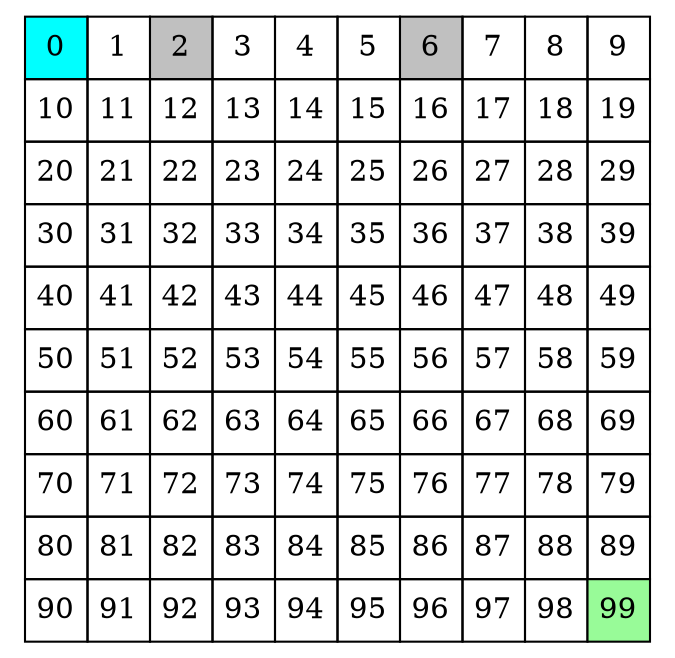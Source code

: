 digraph G
{
node [shape=plaintext]
a[label=<<TABLE BORDER="0" CELLBORDER="1" CELLSPACING="0">
<TR>
<TD width="30" height="30" fixedsize="true" BGCOLOR="cyan">0</TD>
<TD width="30" height="30" fixedsize="true">1</TD>
<TD width="30" height="30" fixedsize="true" BGCOLOR="gray">2</TD>
<TD width="30" height="30" fixedsize="true">3</TD>
<TD width="30" height="30" fixedsize="true">4</TD>
<TD width="30" height="30" fixedsize="true">5</TD>
<TD width="30" height="30" fixedsize="true" BGCOLOR="gray">6</TD>
<TD width="30" height="30" fixedsize="true">7</TD>
<TD width="30" height="30" fixedsize="true">8</TD>
<TD width="30" height="30" fixedsize="true">9</TD>
</TR>
<TR>
<TD width="30" height="30" fixedsize="true">10</TD>
<TD width="30" height="30" fixedsize="true">11</TD>
<TD width="30" height="30" fixedsize="true">12</TD>
<TD width="30" height="30" fixedsize="true">13</TD>
<TD width="30" height="30" fixedsize="true">14</TD>
<TD width="30" height="30" fixedsize="true">15</TD>
<TD width="30" height="30" fixedsize="true">16</TD>
<TD width="30" height="30" fixedsize="true">17</TD>
<TD width="30" height="30" fixedsize="true">18</TD>
<TD width="30" height="30" fixedsize="true">19</TD>
</TR>
<TR>
<TD width="30" height="30" fixedsize="true">20</TD>
<TD width="30" height="30" fixedsize="true">21</TD>
<TD width="30" height="30" fixedsize="true">22</TD>
<TD width="30" height="30" fixedsize="true">23</TD>
<TD width="30" height="30" fixedsize="true">24</TD>
<TD width="30" height="30" fixedsize="true">25</TD>
<TD width="30" height="30" fixedsize="true">26</TD>
<TD width="30" height="30" fixedsize="true">27</TD>
<TD width="30" height="30" fixedsize="true">28</TD>
<TD width="30" height="30" fixedsize="true">29</TD>
</TR>
<TR>
<TD width="30" height="30" fixedsize="true">30</TD>
<TD width="30" height="30" fixedsize="true">31</TD>
<TD width="30" height="30" fixedsize="true">32</TD>
<TD width="30" height="30" fixedsize="true">33</TD>
<TD width="30" height="30" fixedsize="true">34</TD>
<TD width="30" height="30" fixedsize="true">35</TD>
<TD width="30" height="30" fixedsize="true">36</TD>
<TD width="30" height="30" fixedsize="true">37</TD>
<TD width="30" height="30" fixedsize="true">38</TD>
<TD width="30" height="30" fixedsize="true">39</TD>
</TR>
<TR>
<TD width="30" height="30" fixedsize="true">40</TD>
<TD width="30" height="30" fixedsize="true">41</TD>
<TD width="30" height="30" fixedsize="true">42</TD>
<TD width="30" height="30" fixedsize="true">43</TD>
<TD width="30" height="30" fixedsize="true">44</TD>
<TD width="30" height="30" fixedsize="true">45</TD>
<TD width="30" height="30" fixedsize="true">46</TD>
<TD width="30" height="30" fixedsize="true">47</TD>
<TD width="30" height="30" fixedsize="true">48</TD>
<TD width="30" height="30" fixedsize="true">49</TD>
</TR>
<TR>
<TD width="30" height="30" fixedsize="true">50</TD>
<TD width="30" height="30" fixedsize="true">51</TD>
<TD width="30" height="30" fixedsize="true">52</TD>
<TD width="30" height="30" fixedsize="true">53</TD>
<TD width="30" height="30" fixedsize="true">54</TD>
<TD width="30" height="30" fixedsize="true">55</TD>
<TD width="30" height="30" fixedsize="true">56</TD>
<TD width="30" height="30" fixedsize="true">57</TD>
<TD width="30" height="30" fixedsize="true">58</TD>
<TD width="30" height="30" fixedsize="true">59</TD>
</TR>
<TR>
<TD width="30" height="30" fixedsize="true">60</TD>
<TD width="30" height="30" fixedsize="true">61</TD>
<TD width="30" height="30" fixedsize="true">62</TD>
<TD width="30" height="30" fixedsize="true">63</TD>
<TD width="30" height="30" fixedsize="true">64</TD>
<TD width="30" height="30" fixedsize="true">65</TD>
<TD width="30" height="30" fixedsize="true">66</TD>
<TD width="30" height="30" fixedsize="true">67</TD>
<TD width="30" height="30" fixedsize="true">68</TD>
<TD width="30" height="30" fixedsize="true">69</TD>
</TR>
<TR>
<TD width="30" height="30" fixedsize="true">70</TD>
<TD width="30" height="30" fixedsize="true">71</TD>
<TD width="30" height="30" fixedsize="true">72</TD>
<TD width="30" height="30" fixedsize="true">73</TD>
<TD width="30" height="30" fixedsize="true">74</TD>
<TD width="30" height="30" fixedsize="true">75</TD>
<TD width="30" height="30" fixedsize="true">76</TD>
<TD width="30" height="30" fixedsize="true">77</TD>
<TD width="30" height="30" fixedsize="true">78</TD>
<TD width="30" height="30" fixedsize="true">79</TD>
</TR>
<TR>
<TD width="30" height="30" fixedsize="true">80</TD>
<TD width="30" height="30" fixedsize="true">81</TD>
<TD width="30" height="30" fixedsize="true">82</TD>
<TD width="30" height="30" fixedsize="true">83</TD>
<TD width="30" height="30" fixedsize="true">84</TD>
<TD width="30" height="30" fixedsize="true">85</TD>
<TD width="30" height="30" fixedsize="true">86</TD>
<TD width="30" height="30" fixedsize="true">87</TD>
<TD width="30" height="30" fixedsize="true">88</TD>
<TD width="30" height="30" fixedsize="true">89</TD>
</TR>
<TR>
<TD width="30" height="30" fixedsize="true">90</TD>
<TD width="30" height="30" fixedsize="true">91</TD>
<TD width="30" height="30" fixedsize="true">92</TD>
<TD width="30" height="30" fixedsize="true">93</TD>
<TD width="30" height="30" fixedsize="true">94</TD>
<TD width="30" height="30" fixedsize="true">95</TD>
<TD width="30" height="30" fixedsize="true">96</TD>
<TD width="30" height="30" fixedsize="true">97</TD>
<TD width="30" height="30" fixedsize="true">98</TD>
<TD width="30" height="30" fixedsize="true" BGCOLOR="palegreen">99</TD>
</TR>
 </TABLE>>];
}
